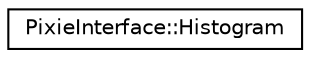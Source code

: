 digraph "Graphical Class Hierarchy"
{
  edge [fontname="Helvetica",fontsize="10",labelfontname="Helvetica",labelfontsize="10"];
  node [fontname="Helvetica",fontsize="10",shape=record];
  rankdir="LR";
  Node1 [label="PixieInterface::Histogram",height=0.2,width=0.4,color="black", fillcolor="white", style="filled",URL="$d3/dbb/class_pixie_interface_1_1_histogram.html"];
}
